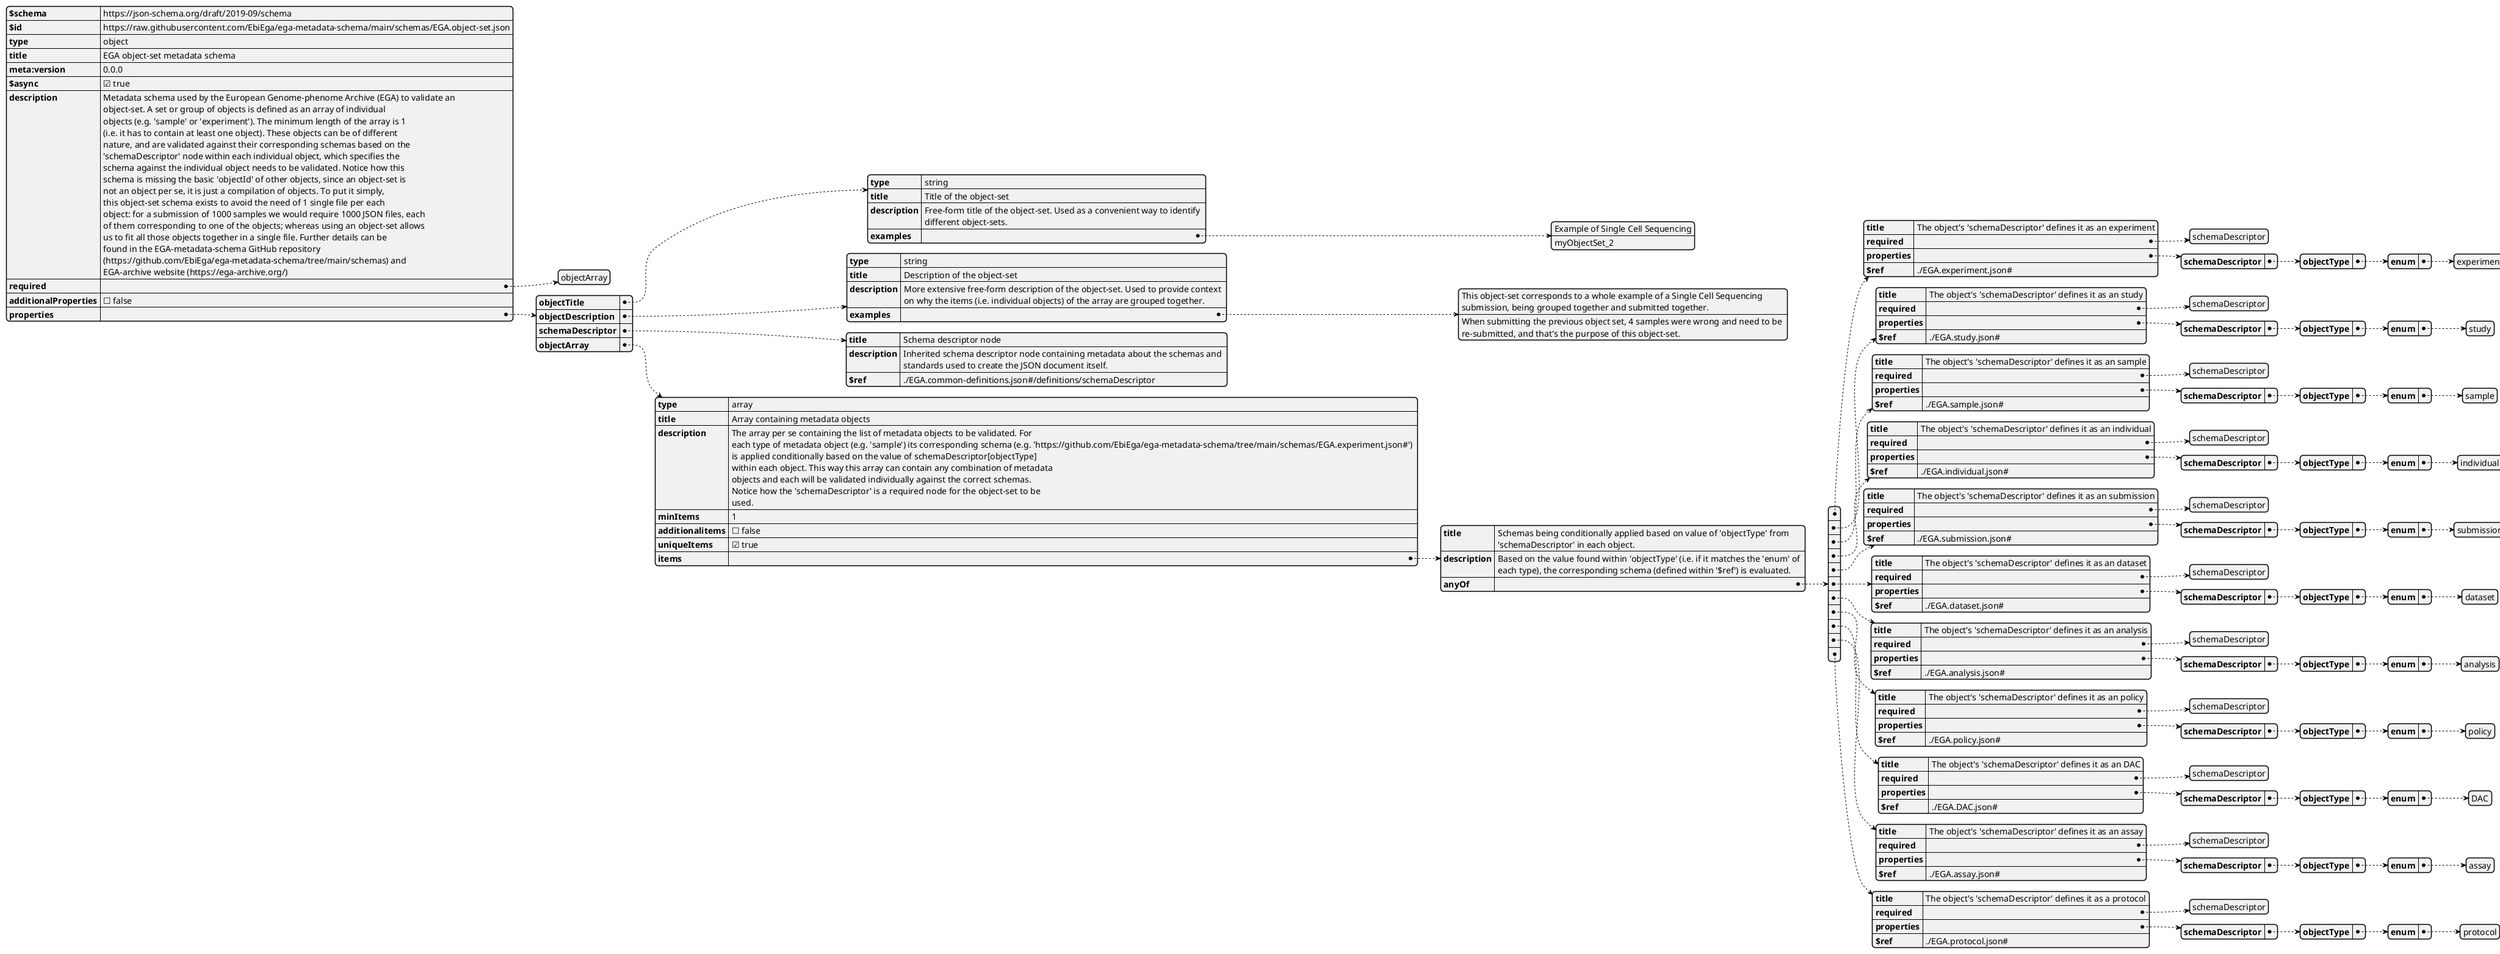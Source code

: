 @startjson

{
    "$schema": "https://json-schema.org/draft/2019-09/schema",
    "$id": "https://raw.githubusercontent.com/EbiEga/ega-metadata-schema/main/schemas/EGA.object-set.json",
    "type": "object",
    "title": "EGA object-set metadata schema",
    "meta:version": "0.0.0",
    "$async": true,
    "description": "Metadata schema used by the European Genome-phenome Archive (EGA) to validate an \\nobject-set. A set or group of objects is defined as an array of individual \\nobjects (e.g. 'sample' or 'experiment'). The minimum length of the array is 1 \\n(i.e. it has to contain at least one object). These objects can be of different \\nnature, and are validated against their corresponding schemas based on the \\n'schemaDescriptor' node within each individual object, which specifies the \\nschema against the individual object needs to be validated. Notice how this \\nschema is missing the basic 'objectId' of other objects, since an object-set is \\nnot an object per se, it is just a compilation of objects. To put it simply, \\nthis object-set schema exists to avoid the need of 1 single file per each \\nobject: for a submission of 1000 samples we would require 1000 JSON files, each \\nof them corresponding to one of the objects; whereas using an object-set allows \\nus to fit all those objects together in a single file. Further details can be \\nfound in the EGA-metadata-schema GitHub repository \\n(https://github.com/EbiEga/ega-metadata-schema/tree/main/schemas) and \\nEGA-archive website (https://ega-archive.org/)",
    "required": [
        "objectArray"
    ],
    "additionalProperties": false,
    "properties": {
        "objectTitle": {
            "type": "string",
            "title": "Title of the object-set",
            "description": "Free-form title of the object-set. Used as a convenient way to identify \\ndifferent object-sets.",
            "examples": [
                "Example of Single Cell Sequencing",
                "myObjectSet_2"
            ]
        },
        "objectDescription": {
            "type": "string",
            "title": "Description of the object-set",
            "description": "More extensive free-form description of the object-set. Used to provide context \\non why the items (i.e. individual objects) of the array are grouped together.",
            "examples": [
                "This object-set corresponds to a whole example of a Single Cell Sequencing \\nsubmission, being grouped together and submitted together.",
                "When submitting the previous object set, 4 samples were wrong and need to be \\nre-submitted, and that's the purpose of this object-set."
            ]
        },
        "schemaDescriptor": {
            "title": "Schema descriptor node",
            "description": "Inherited schema descriptor node containing metadata about the schemas and \\nstandards used to create the JSON document itself.",
            "$ref": "./EGA.common-definitions.json#/definitions/schemaDescriptor"
        },
        "objectArray": {
            "type": "array",
            "title": "Array containing metadata objects",
            "description": "The array per se containing the list of metadata objects to be validated. For \\neach type of metadata object (e.g. 'sample') its corresponding schema (e.g. 'https://github.com/EbiEga/ega-metadata-schema/tree/main/schemas/EGA.experiment.json#') \\nis applied conditionally based on the value of schemaDescriptor[objectType] \\nwithin each object. This way this array can contain any combination of metadata \\nobjects and each will be validated individually against the correct schemas. \\nNotice how the 'schemaDescriptor' is a required node for the object-set to be \\nused.",
            "minItems": 1,
            "additionalitems": false,
            "uniqueItems": true,
            "items": {
                "title": "Schemas being conditionally applied based on value of 'objectType' from \\n'schemaDescriptor' in each object.",
                "description": "Based on the value found within 'objectType' (i.e. if it matches the 'enum' of \\neach type), the corresponding schema (defined within '$ref') is evaluated.",
                "anyOf": [
                    {
                        "title": "The object's 'schemaDescriptor' defines it as an experiment",
                        "required": [
                            "schemaDescriptor"
                        ],
                        "properties": {
                            "schemaDescriptor": {
                                "objectType": {
                                    "enum": [
                                        "experiment"
                                    ]
                                }
                            }
                        },
                        "$ref": "./EGA.experiment.json#"
                    },
                    {
                        "title": "The object's 'schemaDescriptor' defines it as an study",
                        "required": [
                            "schemaDescriptor"
                        ],
                        "properties": {
                            "schemaDescriptor": {
                                "objectType": {
                                    "enum": [
                                        "study"
                                    ]
                                }
                            }
                        },
                        "$ref": "./EGA.study.json#"
                    },
                    {
                        "title": "The object's 'schemaDescriptor' defines it as an sample",
                        "required": [
                            "schemaDescriptor"
                        ],
                        "properties": {
                            "schemaDescriptor": {
                                "objectType": {
                                    "enum": [
                                        "sample"
                                    ]
                                }
                            }
                        },
                        "$ref": "./EGA.sample.json#"
                    },
                    {
                        "title": "The object's 'schemaDescriptor' defines it as an individual",
                        "required": [
                            "schemaDescriptor"
                        ],
                        "properties": {
                            "schemaDescriptor": {
                                "objectType": {
                                    "enum": [
                                        "individual"
                                    ]
                                }
                            }
                        },
                        "$ref": "./EGA.individual.json#"
                    },
                    {
                        "title": "The object's 'schemaDescriptor' defines it as an submission",
                        "required": [
                            "schemaDescriptor"
                        ],
                        "properties": {
                            "schemaDescriptor": {
                                "objectType": {
                                    "enum": [
                                        "submission"
                                    ]
                                }
                            }
                        },
                        "$ref": "./EGA.submission.json#"
                    },
                    {
                        "title": "The object's 'schemaDescriptor' defines it as an dataset",
                        "required": [
                            "schemaDescriptor"
                        ],
                        "properties": {
                            "schemaDescriptor": {
                                "objectType": {
                                    "enum": [
                                        "dataset"
                                    ]
                                }
                            }
                        },
                        "$ref": "./EGA.dataset.json#"
                    },
                    {
                        "title": "The object's 'schemaDescriptor' defines it as an analysis",
                        "required": [
                            "schemaDescriptor"
                        ],
                        "properties": {
                            "schemaDescriptor": {
                                "objectType": {
                                    "enum": [
                                        "analysis"
                                    ]
                                }
                            }
                        },
                        "$ref": "./EGA.analysis.json#"
                    },
                    {
                        "title": "The object's 'schemaDescriptor' defines it as an policy",
                        "required": [
                            "schemaDescriptor"
                        ],
                        "properties": {
                            "schemaDescriptor": {
                                "objectType": {
                                    "enum": [
                                        "policy"
                                    ]
                                }
                            }
                        },
                        "$ref": "./EGA.policy.json#"
                    },
                    {
                        "title": "The object's 'schemaDescriptor' defines it as an DAC",
                        "required": [
                            "schemaDescriptor"
                        ],
                        "properties": {
                            "schemaDescriptor": {
                                "objectType": {
                                    "enum": [
                                        "DAC"
                                    ]
                                }
                            }
                        },
                        "$ref": "./EGA.DAC.json#"
                    },
                    {
                        "title": "The object's 'schemaDescriptor' defines it as an assay",
                        "required": [
                            "schemaDescriptor"
                        ],
                        "properties": {
                            "schemaDescriptor": {
                                "objectType": {
                                    "enum": [
                                        "assay"
                                    ]
                                }
                            }
                        },
                        "$ref": "./EGA.assay.json#"
                    },
                    {
                        "title": "The object's 'schemaDescriptor' defines it as a protocol",
                        "required": [
                            "schemaDescriptor"
                        ],
                        "properties": {
                            "schemaDescriptor": {
                                "objectType": {
                                    "enum": [
                                        "protocol"
                                    ]
                                }
                            }
                        },
                        "$ref": "./EGA.protocol.json#"
                    }
                ]
            }
        }
    }
}
@endjson
